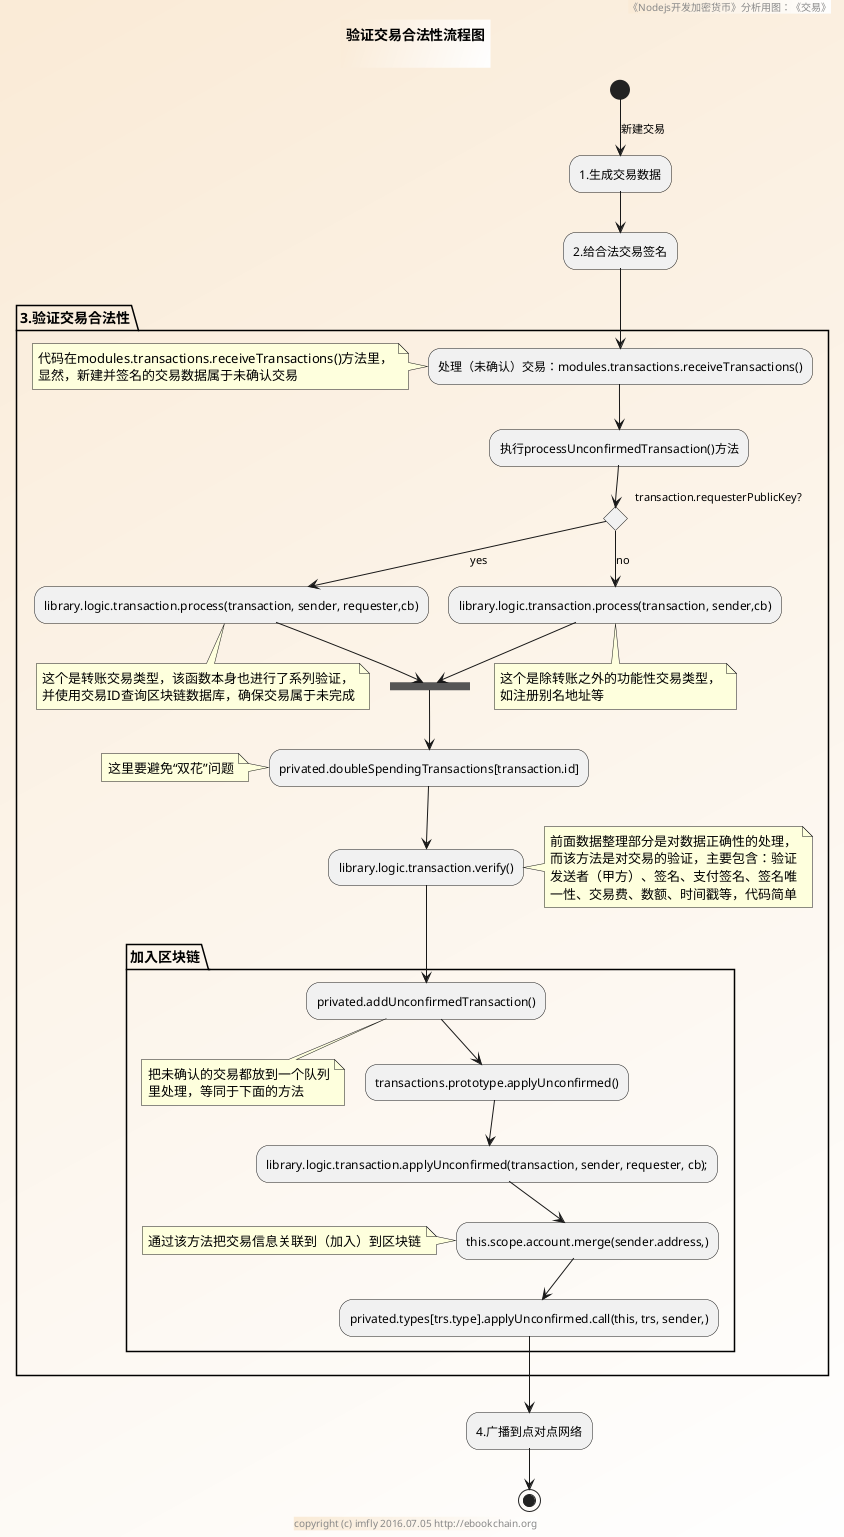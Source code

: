 @startuml ../../../styles/images/modules/transactions/verifyTransaction-activity.png
skinparam BorderColor #blue\9932CC
skinparam backgroundcolor AntiqueWhite/white

title
验证交易合法性流程图

end title

footer copyright (c) imfly 2016.07.05 http://ebookchain.org
header 《Nodejs开发加密货币》分析用图：《交易》

' shared.addTransactions()代码逻辑

(*)--> [新建交易] "1.生成交易数据"
--> "2.给合法交易签名"

' modules.transactions.receiveTransactions()逻辑
partition "3.验证交易合法性" {
  --> "处理（未确认）交易：modules.transactions.receiveTransactions()" as receiveTransactions
  note left
  代码在modules.transactions.receiveTransactions()方法里，
  显然，新建并签名的交易数据属于未确认交易
  end note

  --> "执行processUnconfirmedTransaction()方法"
  if transaction.requesterPublicKey? then
    --> [yes] library.logic.transaction.process(transaction, sender, requester,cb)
    note bottom
    这个是转账交易类型，该函数本身也进行了系列验证，
    并使用交易ID查询区块链数据库，确保交易属于未完成
    end note

    --> ==verify==
  else
    --> [no] library.logic.transaction.process(transaction, sender,cb)
    note bottom
    这个是除转账之外的功能性交易类型，
    如注册别名地址等
    end note

    --> ==verify==
  endif

  --> privated.doubleSpendingTransactions[transaction.id]
  note left
  这里要避免“双花”问题
  end note

  --> library.logic.transaction.verify()
  note right
  前面数据整理部分是对数据正确性的处理，
  而该方法是对交易的验证，主要包含：验证
  发送者（甲方）、签名、支付签名、签名唯
  一性、交易费、数额、时间戳等，代码简单
  end note

  partition "加入区块链" {
    --> privated.addUnconfirmedTransaction()
    note bottom
    把未确认的交易都放到一个队列
    里处理，等同于下面的方法
    end note

    --> transactions.prototype.applyUnconfirmed()
    --> library.logic.transaction.applyUnconfirmed(transaction, sender, requester, cb);
    --> this.scope.account.merge(sender.address,)
    note left: 通过该方法把交易信息关联到（加入）到区块链
    --> privated.types[trs.type].applyUnconfirmed.call(this, trs, sender,)
  }
}

--> "4.广播到点对点网络"

--> (*)
@enduml
